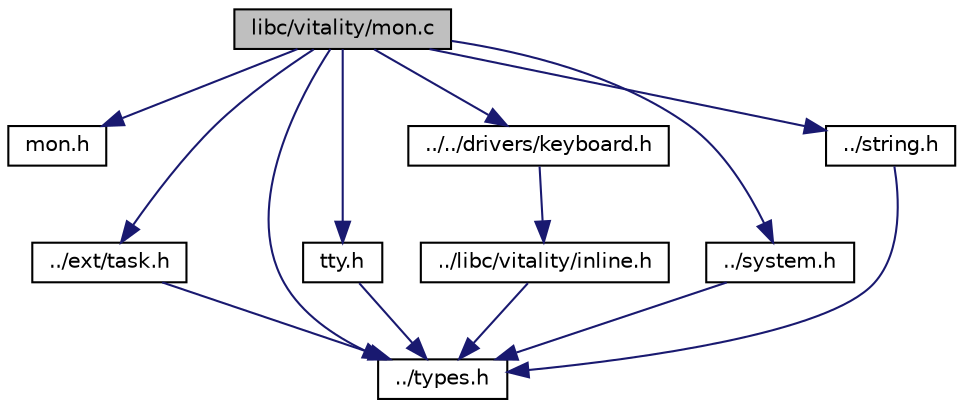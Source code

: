 digraph "libc/vitality/mon.c"
{
  edge [fontname="Helvetica",fontsize="10",labelfontname="Helvetica",labelfontsize="10"];
  node [fontname="Helvetica",fontsize="10",shape=record];
  Node0 [label="libc/vitality/mon.c",height=0.2,width=0.4,color="black", fillcolor="grey75", style="filled", fontcolor="black"];
  Node0 -> Node1 [color="midnightblue",fontsize="10",style="solid",fontname="Helvetica"];
  Node1 [label="mon.h",height=0.2,width=0.4,color="black", fillcolor="white", style="filled",URL="$a00170.html"];
  Node0 -> Node2 [color="midnightblue",fontsize="10",style="solid",fontname="Helvetica"];
  Node2 [label="../ext/task.h",height=0.2,width=0.4,color="black", fillcolor="white", style="filled",URL="$a00086.html"];
  Node2 -> Node3 [color="midnightblue",fontsize="10",style="solid",fontname="Helvetica"];
  Node3 [label="../types.h",height=0.2,width=0.4,color="black", fillcolor="white", style="filled",URL="$a00134.html"];
  Node0 -> Node4 [color="midnightblue",fontsize="10",style="solid",fontname="Helvetica"];
  Node4 [label="tty.h",height=0.2,width=0.4,color="black", fillcolor="white", style="filled",URL="$a00176.html"];
  Node4 -> Node3 [color="midnightblue",fontsize="10",style="solid",fontname="Helvetica"];
  Node0 -> Node5 [color="midnightblue",fontsize="10",style="solid",fontname="Helvetica"];
  Node5 [label="../../drivers/keyboard.h",height=0.2,width=0.4,color="black", fillcolor="white", style="filled",URL="$a00035.html"];
  Node5 -> Node6 [color="midnightblue",fontsize="10",style="solid",fontname="Helvetica"];
  Node6 [label="../libc/vitality/inline.h",height=0.2,width=0.4,color="black", fillcolor="white", style="filled",URL="$a00158.html"];
  Node6 -> Node3 [color="midnightblue",fontsize="10",style="solid",fontname="Helvetica"];
  Node0 -> Node7 [color="midnightblue",fontsize="10",style="solid",fontname="Helvetica"];
  Node7 [label="../system.h",height=0.2,width=0.4,color="black", fillcolor="white", style="filled",URL="$a00128.html"];
  Node7 -> Node3 [color="midnightblue",fontsize="10",style="solid",fontname="Helvetica"];
  Node0 -> Node8 [color="midnightblue",fontsize="10",style="solid",fontname="Helvetica"];
  Node8 [label="../string.h",height=0.2,width=0.4,color="black", fillcolor="white", style="filled",URL="$a00122.html"];
  Node8 -> Node3 [color="midnightblue",fontsize="10",style="solid",fontname="Helvetica"];
  Node0 -> Node3 [color="midnightblue",fontsize="10",style="solid",fontname="Helvetica"];
}
